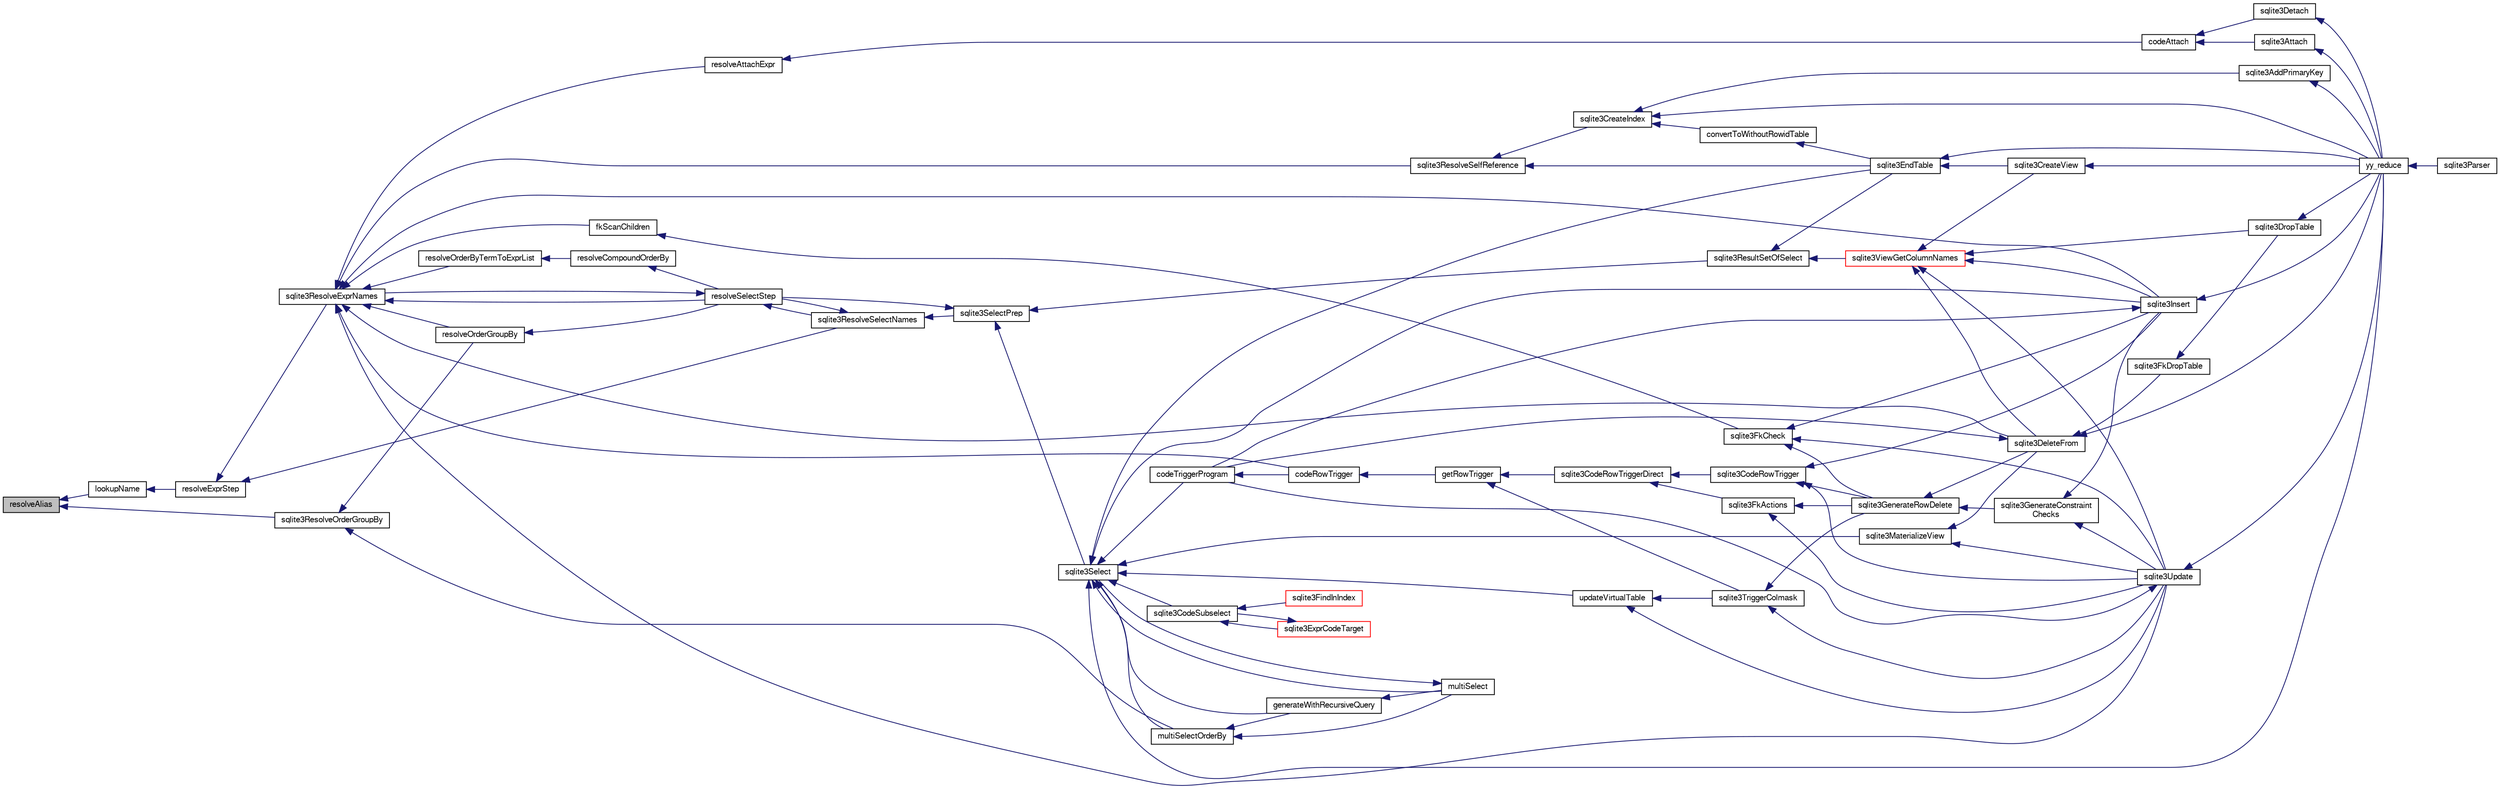 digraph "resolveAlias"
{
  edge [fontname="FreeSans",fontsize="10",labelfontname="FreeSans",labelfontsize="10"];
  node [fontname="FreeSans",fontsize="10",shape=record];
  rankdir="LR";
  Node270501 [label="resolveAlias",height=0.2,width=0.4,color="black", fillcolor="grey75", style="filled", fontcolor="black"];
  Node270501 -> Node270502 [dir="back",color="midnightblue",fontsize="10",style="solid",fontname="FreeSans"];
  Node270502 [label="lookupName",height=0.2,width=0.4,color="black", fillcolor="white", style="filled",URL="$sqlite3_8c.html#a9ee032f52b5e8bb82a72b574af904999"];
  Node270502 -> Node270503 [dir="back",color="midnightblue",fontsize="10",style="solid",fontname="FreeSans"];
  Node270503 [label="resolveExprStep",height=0.2,width=0.4,color="black", fillcolor="white", style="filled",URL="$sqlite3_8c.html#a0687a8650fd8a4ebbf5c2c5a75a8fb13"];
  Node270503 -> Node270504 [dir="back",color="midnightblue",fontsize="10",style="solid",fontname="FreeSans"];
  Node270504 [label="sqlite3ResolveExprNames",height=0.2,width=0.4,color="black", fillcolor="white", style="filled",URL="$sqlite3_8c.html#a537cf717a3f847807d3a3fd65da636ad"];
  Node270504 -> Node270505 [dir="back",color="midnightblue",fontsize="10",style="solid",fontname="FreeSans"];
  Node270505 [label="resolveOrderByTermToExprList",height=0.2,width=0.4,color="black", fillcolor="white", style="filled",URL="$sqlite3_8c.html#ac7f7eabdc769257622ad90aac3e02fe6"];
  Node270505 -> Node270506 [dir="back",color="midnightblue",fontsize="10",style="solid",fontname="FreeSans"];
  Node270506 [label="resolveCompoundOrderBy",height=0.2,width=0.4,color="black", fillcolor="white", style="filled",URL="$sqlite3_8c.html#a462c5aa49cfd6aad6a92fa60ddefc569"];
  Node270506 -> Node270507 [dir="back",color="midnightblue",fontsize="10",style="solid",fontname="FreeSans"];
  Node270507 [label="resolveSelectStep",height=0.2,width=0.4,color="black", fillcolor="white", style="filled",URL="$sqlite3_8c.html#a0b9015a9e505c63fd104dcbad672c814"];
  Node270507 -> Node270504 [dir="back",color="midnightblue",fontsize="10",style="solid",fontname="FreeSans"];
  Node270507 -> Node270508 [dir="back",color="midnightblue",fontsize="10",style="solid",fontname="FreeSans"];
  Node270508 [label="sqlite3ResolveSelectNames",height=0.2,width=0.4,color="black", fillcolor="white", style="filled",URL="$sqlite3_8c.html#a0cf10c480643b1ab9eaa02056a400734"];
  Node270508 -> Node270507 [dir="back",color="midnightblue",fontsize="10",style="solid",fontname="FreeSans"];
  Node270508 -> Node270509 [dir="back",color="midnightblue",fontsize="10",style="solid",fontname="FreeSans"];
  Node270509 [label="sqlite3SelectPrep",height=0.2,width=0.4,color="black", fillcolor="white", style="filled",URL="$sqlite3_8c.html#aa4385bd53c0a43dea72fbc23cc78e1c6"];
  Node270509 -> Node270507 [dir="back",color="midnightblue",fontsize="10",style="solid",fontname="FreeSans"];
  Node270509 -> Node270510 [dir="back",color="midnightblue",fontsize="10",style="solid",fontname="FreeSans"];
  Node270510 [label="sqlite3ResultSetOfSelect",height=0.2,width=0.4,color="black", fillcolor="white", style="filled",URL="$sqlite3_8c.html#ade35a86757654a36498d74152aa2fda8"];
  Node270510 -> Node270511 [dir="back",color="midnightblue",fontsize="10",style="solid",fontname="FreeSans"];
  Node270511 [label="sqlite3EndTable",height=0.2,width=0.4,color="black", fillcolor="white", style="filled",URL="$sqlite3_8c.html#a7b5f2c66c0f0b6f819d970ca389768b0"];
  Node270511 -> Node270512 [dir="back",color="midnightblue",fontsize="10",style="solid",fontname="FreeSans"];
  Node270512 [label="sqlite3CreateView",height=0.2,width=0.4,color="black", fillcolor="white", style="filled",URL="$sqlite3_8c.html#a9d85cb00ff71dee5cd9a019503a6982e"];
  Node270512 -> Node270513 [dir="back",color="midnightblue",fontsize="10",style="solid",fontname="FreeSans"];
  Node270513 [label="yy_reduce",height=0.2,width=0.4,color="black", fillcolor="white", style="filled",URL="$sqlite3_8c.html#a7c419a9b25711c666a9a2449ef377f14"];
  Node270513 -> Node270514 [dir="back",color="midnightblue",fontsize="10",style="solid",fontname="FreeSans"];
  Node270514 [label="sqlite3Parser",height=0.2,width=0.4,color="black", fillcolor="white", style="filled",URL="$sqlite3_8c.html#a0327d71a5fabe0b6a343d78a2602e72a"];
  Node270511 -> Node270513 [dir="back",color="midnightblue",fontsize="10",style="solid",fontname="FreeSans"];
  Node270510 -> Node270515 [dir="back",color="midnightblue",fontsize="10",style="solid",fontname="FreeSans"];
  Node270515 [label="sqlite3ViewGetColumnNames",height=0.2,width=0.4,color="red", fillcolor="white", style="filled",URL="$sqlite3_8c.html#aebc7cd8d9e2bd174ae0a60363d3f6ce8"];
  Node270515 -> Node270512 [dir="back",color="midnightblue",fontsize="10",style="solid",fontname="FreeSans"];
  Node270515 -> Node270517 [dir="back",color="midnightblue",fontsize="10",style="solid",fontname="FreeSans"];
  Node270517 [label="sqlite3DropTable",height=0.2,width=0.4,color="black", fillcolor="white", style="filled",URL="$sqlite3_8c.html#a5534f77364b5568783c0e50db3c9defb"];
  Node270517 -> Node270513 [dir="back",color="midnightblue",fontsize="10",style="solid",fontname="FreeSans"];
  Node270515 -> Node270518 [dir="back",color="midnightblue",fontsize="10",style="solid",fontname="FreeSans"];
  Node270518 [label="sqlite3DeleteFrom",height=0.2,width=0.4,color="black", fillcolor="white", style="filled",URL="$sqlite3_8c.html#ab9b4b45349188b49eabb23f94608a091"];
  Node270518 -> Node270519 [dir="back",color="midnightblue",fontsize="10",style="solid",fontname="FreeSans"];
  Node270519 [label="sqlite3FkDropTable",height=0.2,width=0.4,color="black", fillcolor="white", style="filled",URL="$sqlite3_8c.html#a1218c6fc74e89152ceaa4760e82f5ef9"];
  Node270519 -> Node270517 [dir="back",color="midnightblue",fontsize="10",style="solid",fontname="FreeSans"];
  Node270518 -> Node270520 [dir="back",color="midnightblue",fontsize="10",style="solid",fontname="FreeSans"];
  Node270520 [label="codeTriggerProgram",height=0.2,width=0.4,color="black", fillcolor="white", style="filled",URL="$sqlite3_8c.html#a120801f59d9281d201d2ff4b2606836e"];
  Node270520 -> Node270521 [dir="back",color="midnightblue",fontsize="10",style="solid",fontname="FreeSans"];
  Node270521 [label="codeRowTrigger",height=0.2,width=0.4,color="black", fillcolor="white", style="filled",URL="$sqlite3_8c.html#a463cea5aaaf388b560b206570a0022fc"];
  Node270521 -> Node270522 [dir="back",color="midnightblue",fontsize="10",style="solid",fontname="FreeSans"];
  Node270522 [label="getRowTrigger",height=0.2,width=0.4,color="black", fillcolor="white", style="filled",URL="$sqlite3_8c.html#a69626ef20b540d1a2b19cf56f3f45689"];
  Node270522 -> Node270523 [dir="back",color="midnightblue",fontsize="10",style="solid",fontname="FreeSans"];
  Node270523 [label="sqlite3CodeRowTriggerDirect",height=0.2,width=0.4,color="black", fillcolor="white", style="filled",URL="$sqlite3_8c.html#ad92829f9001bcf89a0299dad5a48acd4"];
  Node270523 -> Node270524 [dir="back",color="midnightblue",fontsize="10",style="solid",fontname="FreeSans"];
  Node270524 [label="sqlite3FkActions",height=0.2,width=0.4,color="black", fillcolor="white", style="filled",URL="$sqlite3_8c.html#a39159bd1623724946c22355ba7f3ef90"];
  Node270524 -> Node270525 [dir="back",color="midnightblue",fontsize="10",style="solid",fontname="FreeSans"];
  Node270525 [label="sqlite3GenerateRowDelete",height=0.2,width=0.4,color="black", fillcolor="white", style="filled",URL="$sqlite3_8c.html#a2c76cbf3027fc18fdbb8cb4cd96b77d9"];
  Node270525 -> Node270518 [dir="back",color="midnightblue",fontsize="10",style="solid",fontname="FreeSans"];
  Node270525 -> Node270526 [dir="back",color="midnightblue",fontsize="10",style="solid",fontname="FreeSans"];
  Node270526 [label="sqlite3GenerateConstraint\lChecks",height=0.2,width=0.4,color="black", fillcolor="white", style="filled",URL="$sqlite3_8c.html#aef639c1e6a0c0a67ca6e7690ad931bd2"];
  Node270526 -> Node270527 [dir="back",color="midnightblue",fontsize="10",style="solid",fontname="FreeSans"];
  Node270527 [label="sqlite3Insert",height=0.2,width=0.4,color="black", fillcolor="white", style="filled",URL="$sqlite3_8c.html#a5b17c9c2000bae6bdff8e6be48d7dc2b"];
  Node270527 -> Node270520 [dir="back",color="midnightblue",fontsize="10",style="solid",fontname="FreeSans"];
  Node270527 -> Node270513 [dir="back",color="midnightblue",fontsize="10",style="solid",fontname="FreeSans"];
  Node270526 -> Node270528 [dir="back",color="midnightblue",fontsize="10",style="solid",fontname="FreeSans"];
  Node270528 [label="sqlite3Update",height=0.2,width=0.4,color="black", fillcolor="white", style="filled",URL="$sqlite3_8c.html#ac5aa67c46e8cc8174566fabe6809fafa"];
  Node270528 -> Node270520 [dir="back",color="midnightblue",fontsize="10",style="solid",fontname="FreeSans"];
  Node270528 -> Node270513 [dir="back",color="midnightblue",fontsize="10",style="solid",fontname="FreeSans"];
  Node270524 -> Node270528 [dir="back",color="midnightblue",fontsize="10",style="solid",fontname="FreeSans"];
  Node270523 -> Node270529 [dir="back",color="midnightblue",fontsize="10",style="solid",fontname="FreeSans"];
  Node270529 [label="sqlite3CodeRowTrigger",height=0.2,width=0.4,color="black", fillcolor="white", style="filled",URL="$sqlite3_8c.html#a37f21393c74de4d01b16761ee9abacd9"];
  Node270529 -> Node270525 [dir="back",color="midnightblue",fontsize="10",style="solid",fontname="FreeSans"];
  Node270529 -> Node270527 [dir="back",color="midnightblue",fontsize="10",style="solid",fontname="FreeSans"];
  Node270529 -> Node270528 [dir="back",color="midnightblue",fontsize="10",style="solid",fontname="FreeSans"];
  Node270522 -> Node270530 [dir="back",color="midnightblue",fontsize="10",style="solid",fontname="FreeSans"];
  Node270530 [label="sqlite3TriggerColmask",height=0.2,width=0.4,color="black", fillcolor="white", style="filled",URL="$sqlite3_8c.html#acace8e99e37ae5e84ea03c65e820c540"];
  Node270530 -> Node270525 [dir="back",color="midnightblue",fontsize="10",style="solid",fontname="FreeSans"];
  Node270530 -> Node270528 [dir="back",color="midnightblue",fontsize="10",style="solid",fontname="FreeSans"];
  Node270518 -> Node270513 [dir="back",color="midnightblue",fontsize="10",style="solid",fontname="FreeSans"];
  Node270515 -> Node270527 [dir="back",color="midnightblue",fontsize="10",style="solid",fontname="FreeSans"];
  Node270515 -> Node270528 [dir="back",color="midnightblue",fontsize="10",style="solid",fontname="FreeSans"];
  Node270509 -> Node270534 [dir="back",color="midnightblue",fontsize="10",style="solid",fontname="FreeSans"];
  Node270534 [label="sqlite3Select",height=0.2,width=0.4,color="black", fillcolor="white", style="filled",URL="$sqlite3_8c.html#a2465ee8c956209ba4b272477b7c21a45"];
  Node270534 -> Node270535 [dir="back",color="midnightblue",fontsize="10",style="solid",fontname="FreeSans"];
  Node270535 [label="sqlite3CodeSubselect",height=0.2,width=0.4,color="black", fillcolor="white", style="filled",URL="$sqlite3_8c.html#aa69b46d2204a1d1b110107a1be12ee0c"];
  Node270535 -> Node270536 [dir="back",color="midnightblue",fontsize="10",style="solid",fontname="FreeSans"];
  Node270536 [label="sqlite3FindInIndex",height=0.2,width=0.4,color="red", fillcolor="white", style="filled",URL="$sqlite3_8c.html#af7d8c56ab0231f44bb5f87b3fafeffb2"];
  Node270535 -> Node270538 [dir="back",color="midnightblue",fontsize="10",style="solid",fontname="FreeSans"];
  Node270538 [label="sqlite3ExprCodeTarget",height=0.2,width=0.4,color="red", fillcolor="white", style="filled",URL="$sqlite3_8c.html#a4f308397a0a3ed299ed31aaa1ae2a293"];
  Node270538 -> Node270535 [dir="back",color="midnightblue",fontsize="10",style="solid",fontname="FreeSans"];
  Node270534 -> Node270511 [dir="back",color="midnightblue",fontsize="10",style="solid",fontname="FreeSans"];
  Node270534 -> Node270583 [dir="back",color="midnightblue",fontsize="10",style="solid",fontname="FreeSans"];
  Node270583 [label="sqlite3MaterializeView",height=0.2,width=0.4,color="black", fillcolor="white", style="filled",URL="$sqlite3_8c.html#a4557984b0b75f998fb0c3f231c9b1def"];
  Node270583 -> Node270518 [dir="back",color="midnightblue",fontsize="10",style="solid",fontname="FreeSans"];
  Node270583 -> Node270528 [dir="back",color="midnightblue",fontsize="10",style="solid",fontname="FreeSans"];
  Node270534 -> Node270527 [dir="back",color="midnightblue",fontsize="10",style="solid",fontname="FreeSans"];
  Node270534 -> Node270565 [dir="back",color="midnightblue",fontsize="10",style="solid",fontname="FreeSans"];
  Node270565 [label="generateWithRecursiveQuery",height=0.2,width=0.4,color="black", fillcolor="white", style="filled",URL="$sqlite3_8c.html#ade2c3663fa9c3b9676507984b9483942"];
  Node270565 -> Node270566 [dir="back",color="midnightblue",fontsize="10",style="solid",fontname="FreeSans"];
  Node270566 [label="multiSelect",height=0.2,width=0.4,color="black", fillcolor="white", style="filled",URL="$sqlite3_8c.html#a6456c61f3d9b2389738753cedfa24fa7"];
  Node270566 -> Node270534 [dir="back",color="midnightblue",fontsize="10",style="solid",fontname="FreeSans"];
  Node270534 -> Node270566 [dir="back",color="midnightblue",fontsize="10",style="solid",fontname="FreeSans"];
  Node270534 -> Node270567 [dir="back",color="midnightblue",fontsize="10",style="solid",fontname="FreeSans"];
  Node270567 [label="multiSelectOrderBy",height=0.2,width=0.4,color="black", fillcolor="white", style="filled",URL="$sqlite3_8c.html#afcdb8488c6f4dfdadaf9f04bca35b808"];
  Node270567 -> Node270565 [dir="back",color="midnightblue",fontsize="10",style="solid",fontname="FreeSans"];
  Node270567 -> Node270566 [dir="back",color="midnightblue",fontsize="10",style="solid",fontname="FreeSans"];
  Node270534 -> Node270520 [dir="back",color="midnightblue",fontsize="10",style="solid",fontname="FreeSans"];
  Node270534 -> Node270584 [dir="back",color="midnightblue",fontsize="10",style="solid",fontname="FreeSans"];
  Node270584 [label="updateVirtualTable",height=0.2,width=0.4,color="black", fillcolor="white", style="filled",URL="$sqlite3_8c.html#a740220531db9293c39a2cdd7da3f74e1"];
  Node270584 -> Node270530 [dir="back",color="midnightblue",fontsize="10",style="solid",fontname="FreeSans"];
  Node270584 -> Node270528 [dir="back",color="midnightblue",fontsize="10",style="solid",fontname="FreeSans"];
  Node270534 -> Node270513 [dir="back",color="midnightblue",fontsize="10",style="solid",fontname="FreeSans"];
  Node270504 -> Node270585 [dir="back",color="midnightblue",fontsize="10",style="solid",fontname="FreeSans"];
  Node270585 [label="resolveOrderGroupBy",height=0.2,width=0.4,color="black", fillcolor="white", style="filled",URL="$sqlite3_8c.html#a4dc8ed6177a5de887eae1010992e3d00"];
  Node270585 -> Node270507 [dir="back",color="midnightblue",fontsize="10",style="solid",fontname="FreeSans"];
  Node270504 -> Node270507 [dir="back",color="midnightblue",fontsize="10",style="solid",fontname="FreeSans"];
  Node270504 -> Node270586 [dir="back",color="midnightblue",fontsize="10",style="solid",fontname="FreeSans"];
  Node270586 [label="sqlite3ResolveSelfReference",height=0.2,width=0.4,color="black", fillcolor="white", style="filled",URL="$sqlite3_8c.html#ab524095a849de78f8728167d19336094"];
  Node270586 -> Node270511 [dir="back",color="midnightblue",fontsize="10",style="solid",fontname="FreeSans"];
  Node270586 -> Node270545 [dir="back",color="midnightblue",fontsize="10",style="solid",fontname="FreeSans"];
  Node270545 [label="sqlite3CreateIndex",height=0.2,width=0.4,color="black", fillcolor="white", style="filled",URL="$sqlite3_8c.html#a8dbe5e590ab6c58a8c45f34f7c81e825"];
  Node270545 -> Node270546 [dir="back",color="midnightblue",fontsize="10",style="solid",fontname="FreeSans"];
  Node270546 [label="sqlite3AddPrimaryKey",height=0.2,width=0.4,color="black", fillcolor="white", style="filled",URL="$sqlite3_8c.html#af2b0672c3379d2a7d927d210ae0ade62"];
  Node270546 -> Node270513 [dir="back",color="midnightblue",fontsize="10",style="solid",fontname="FreeSans"];
  Node270545 -> Node270547 [dir="back",color="midnightblue",fontsize="10",style="solid",fontname="FreeSans"];
  Node270547 [label="convertToWithoutRowidTable",height=0.2,width=0.4,color="black", fillcolor="white", style="filled",URL="$sqlite3_8c.html#a0d41effc4e4a0ba740429a08f6747313"];
  Node270547 -> Node270511 [dir="back",color="midnightblue",fontsize="10",style="solid",fontname="FreeSans"];
  Node270545 -> Node270513 [dir="back",color="midnightblue",fontsize="10",style="solid",fontname="FreeSans"];
  Node270504 -> Node270587 [dir="back",color="midnightblue",fontsize="10",style="solid",fontname="FreeSans"];
  Node270587 [label="resolveAttachExpr",height=0.2,width=0.4,color="black", fillcolor="white", style="filled",URL="$sqlite3_8c.html#a2b0ae2ee3fae38ccc805f582a9ce38f5"];
  Node270587 -> Node270560 [dir="back",color="midnightblue",fontsize="10",style="solid",fontname="FreeSans"];
  Node270560 [label="codeAttach",height=0.2,width=0.4,color="black", fillcolor="white", style="filled",URL="$sqlite3_8c.html#ade4e9e30d828a19c191fdcb098676d5b"];
  Node270560 -> Node270561 [dir="back",color="midnightblue",fontsize="10",style="solid",fontname="FreeSans"];
  Node270561 [label="sqlite3Detach",height=0.2,width=0.4,color="black", fillcolor="white", style="filled",URL="$sqlite3_8c.html#ab1a5a0b01c7560aef5e0b8603a68747d"];
  Node270561 -> Node270513 [dir="back",color="midnightblue",fontsize="10",style="solid",fontname="FreeSans"];
  Node270560 -> Node270562 [dir="back",color="midnightblue",fontsize="10",style="solid",fontname="FreeSans"];
  Node270562 [label="sqlite3Attach",height=0.2,width=0.4,color="black", fillcolor="white", style="filled",URL="$sqlite3_8c.html#ae0907fe0b43cc1b4c7e6a16213e8546f"];
  Node270562 -> Node270513 [dir="back",color="midnightblue",fontsize="10",style="solid",fontname="FreeSans"];
  Node270504 -> Node270518 [dir="back",color="midnightblue",fontsize="10",style="solid",fontname="FreeSans"];
  Node270504 -> Node270554 [dir="back",color="midnightblue",fontsize="10",style="solid",fontname="FreeSans"];
  Node270554 [label="fkScanChildren",height=0.2,width=0.4,color="black", fillcolor="white", style="filled",URL="$sqlite3_8c.html#a67c9dcb484336b3155e7a82a037d4691"];
  Node270554 -> Node270555 [dir="back",color="midnightblue",fontsize="10",style="solid",fontname="FreeSans"];
  Node270555 [label="sqlite3FkCheck",height=0.2,width=0.4,color="black", fillcolor="white", style="filled",URL="$sqlite3_8c.html#aa38fb76c7d6f48f19772877a41703b92"];
  Node270555 -> Node270525 [dir="back",color="midnightblue",fontsize="10",style="solid",fontname="FreeSans"];
  Node270555 -> Node270527 [dir="back",color="midnightblue",fontsize="10",style="solid",fontname="FreeSans"];
  Node270555 -> Node270528 [dir="back",color="midnightblue",fontsize="10",style="solid",fontname="FreeSans"];
  Node270504 -> Node270527 [dir="back",color="midnightblue",fontsize="10",style="solid",fontname="FreeSans"];
  Node270504 -> Node270521 [dir="back",color="midnightblue",fontsize="10",style="solid",fontname="FreeSans"];
  Node270504 -> Node270528 [dir="back",color="midnightblue",fontsize="10",style="solid",fontname="FreeSans"];
  Node270503 -> Node270508 [dir="back",color="midnightblue",fontsize="10",style="solid",fontname="FreeSans"];
  Node270501 -> Node270588 [dir="back",color="midnightblue",fontsize="10",style="solid",fontname="FreeSans"];
  Node270588 [label="sqlite3ResolveOrderGroupBy",height=0.2,width=0.4,color="black", fillcolor="white", style="filled",URL="$sqlite3_8c.html#a2a1f1cd476b6007d2b2b0a9160dfb1eb"];
  Node270588 -> Node270585 [dir="back",color="midnightblue",fontsize="10",style="solid",fontname="FreeSans"];
  Node270588 -> Node270567 [dir="back",color="midnightblue",fontsize="10",style="solid",fontname="FreeSans"];
}
